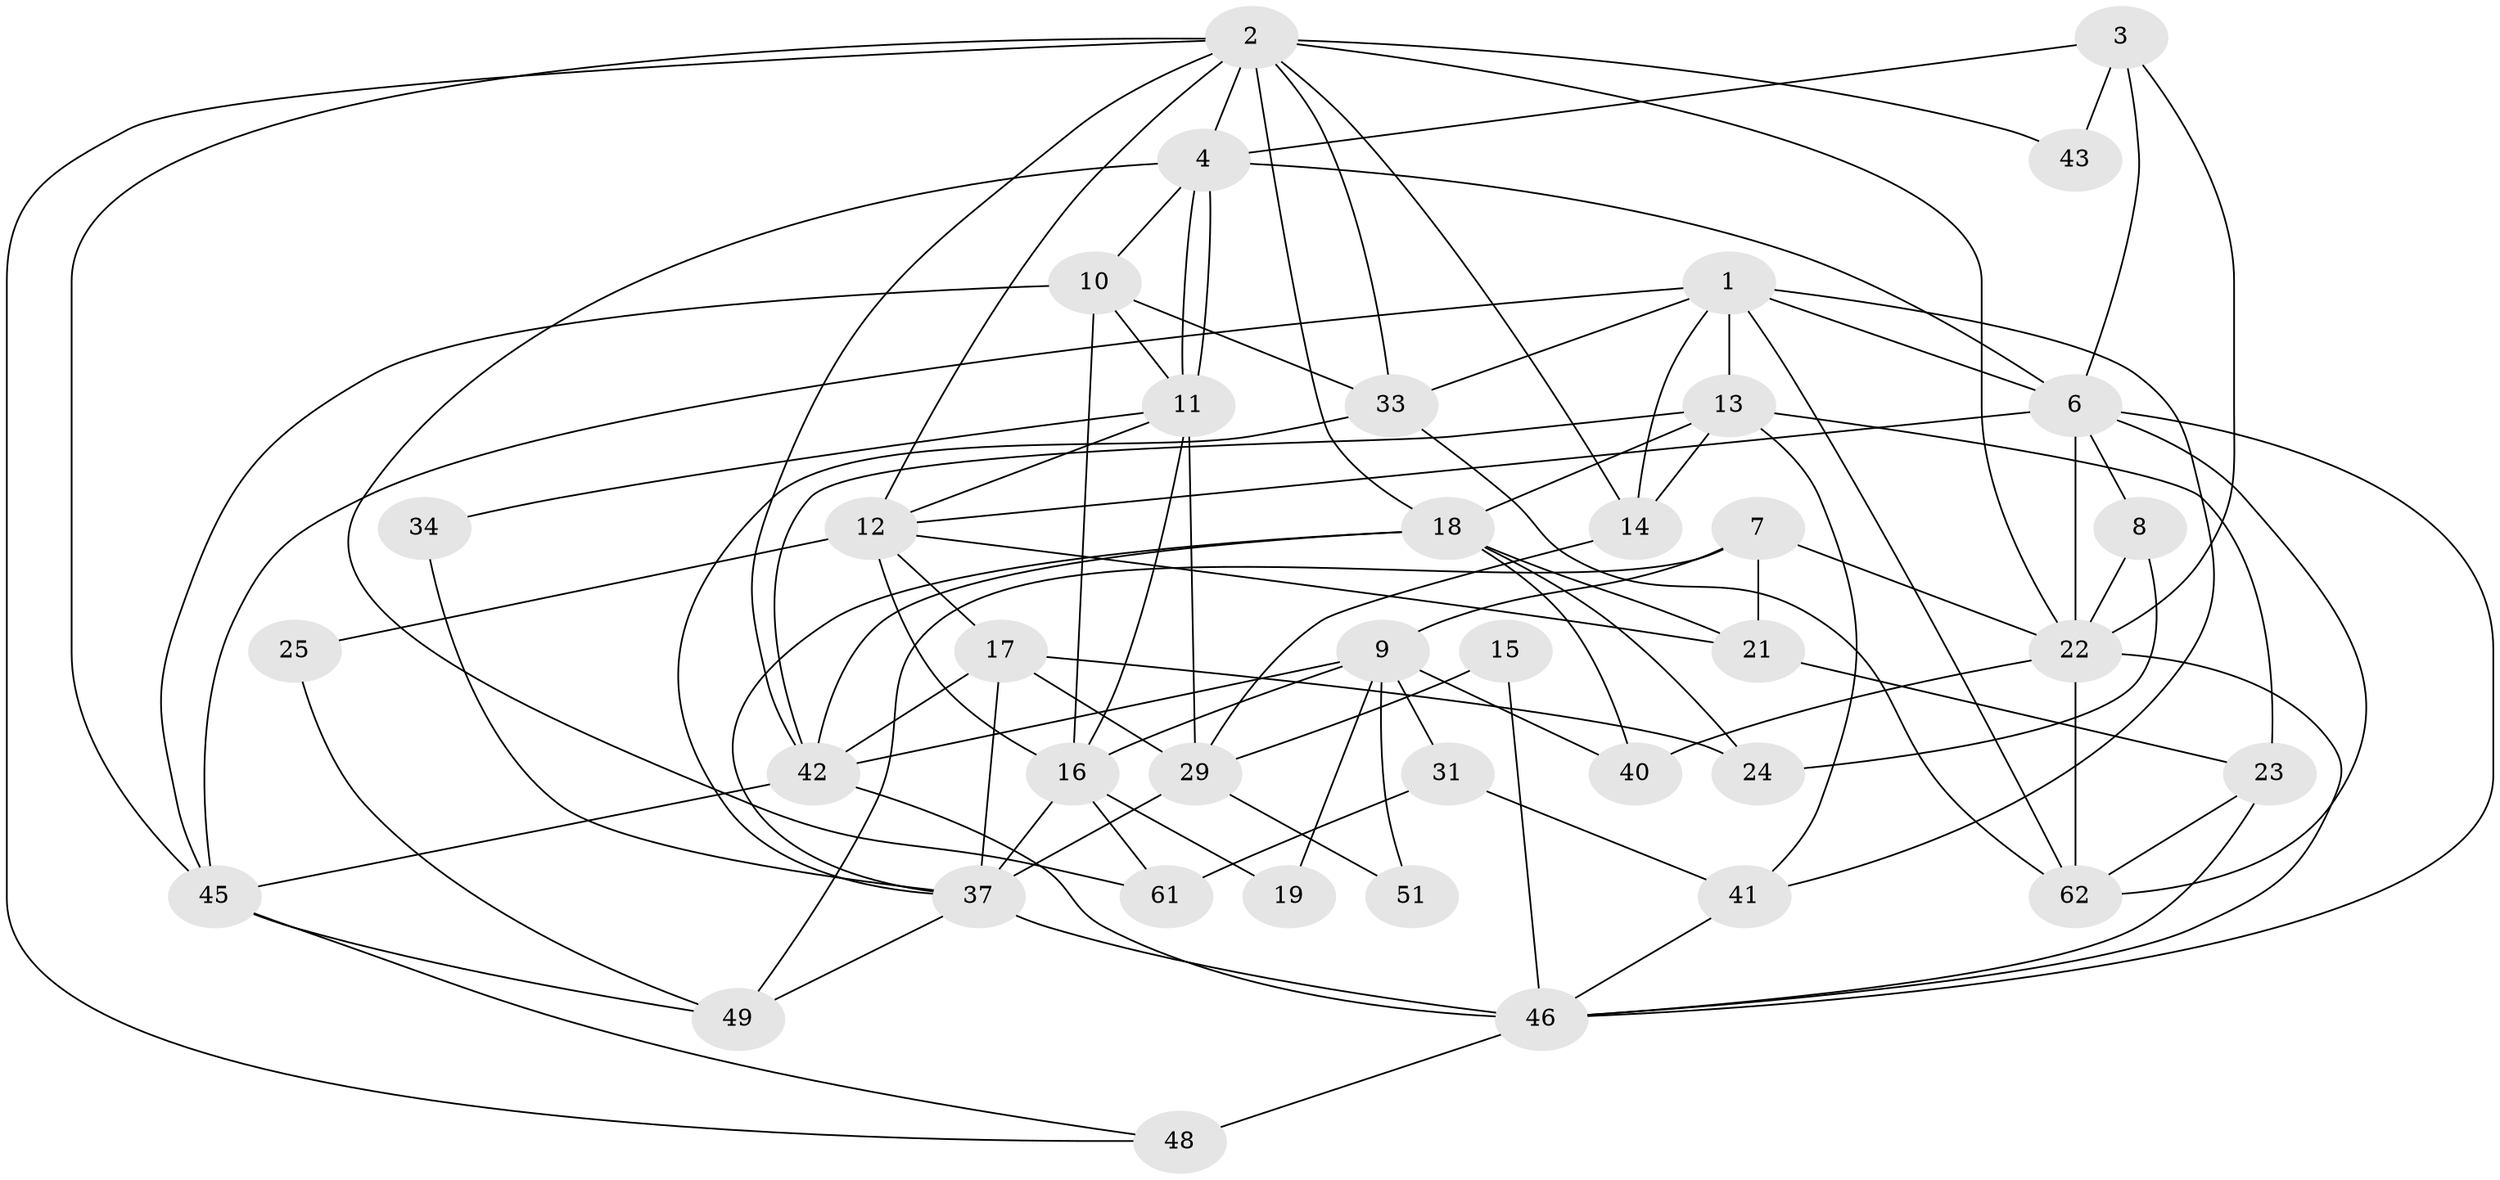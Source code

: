 // original degree distribution, {3: 0.27419354838709675, 7: 0.04838709677419355, 5: 0.1935483870967742, 2: 0.14516129032258066, 4: 0.24193548387096775, 6: 0.08064516129032258, 8: 0.016129032258064516}
// Generated by graph-tools (version 1.1) at 2025/11/02/27/25 16:11:18]
// undirected, 39 vertices, 97 edges
graph export_dot {
graph [start="1"]
  node [color=gray90,style=filled];
  1 [super="+28"];
  2 [super="+55"];
  3 [super="+5"];
  4 [super="+39"];
  6 [super="+60"];
  7 [super="+26"];
  8;
  9 [super="+36"];
  10 [super="+58"];
  11 [super="+27"];
  12 [super="+20"];
  13 [super="+38"];
  14;
  15;
  16 [super="+32"];
  17;
  18 [super="+44"];
  19;
  21;
  22 [super="+30"];
  23 [super="+52"];
  24 [super="+59"];
  25;
  29 [super="+53"];
  31;
  33 [super="+35"];
  34;
  37 [super="+56"];
  40;
  41;
  42 [super="+47"];
  43;
  45 [super="+50"];
  46 [super="+57"];
  48 [super="+54"];
  49;
  51;
  61;
  62;
  1 -- 14;
  1 -- 33;
  1 -- 6;
  1 -- 41;
  1 -- 45;
  1 -- 62;
  1 -- 13;
  2 -- 12;
  2 -- 4;
  2 -- 14;
  2 -- 43;
  2 -- 48;
  2 -- 33;
  2 -- 18;
  2 -- 45;
  2 -- 42;
  2 -- 22;
  3 -- 22;
  3 -- 43;
  3 -- 6;
  3 -- 4;
  4 -- 11;
  4 -- 11;
  4 -- 10;
  4 -- 61;
  4 -- 6;
  6 -- 62;
  6 -- 8;
  6 -- 22;
  6 -- 12;
  6 -- 46;
  7 -- 49;
  7 -- 9;
  7 -- 21;
  7 -- 22;
  8 -- 22;
  8 -- 24;
  9 -- 31;
  9 -- 19;
  9 -- 51;
  9 -- 40;
  9 -- 16;
  9 -- 42 [weight=2];
  10 -- 11;
  10 -- 45;
  10 -- 16;
  10 -- 33;
  11 -- 34;
  11 -- 16;
  11 -- 12;
  11 -- 29;
  12 -- 21;
  12 -- 25;
  12 -- 16 [weight=2];
  12 -- 17;
  13 -- 41;
  13 -- 14;
  13 -- 23;
  13 -- 18;
  13 -- 42;
  14 -- 29;
  15 -- 29;
  15 -- 46;
  16 -- 61;
  16 -- 19;
  16 -- 37;
  17 -- 37 [weight=2];
  17 -- 29;
  17 -- 24;
  17 -- 42;
  18 -- 40;
  18 -- 37;
  18 -- 21;
  18 -- 24;
  18 -- 42;
  21 -- 23;
  22 -- 62;
  22 -- 40;
  22 -- 46;
  23 -- 46;
  23 -- 62;
  25 -- 49;
  29 -- 51;
  29 -- 37;
  31 -- 41;
  31 -- 61;
  33 -- 62;
  33 -- 37;
  34 -- 37;
  37 -- 46;
  37 -- 49;
  41 -- 46;
  42 -- 45;
  42 -- 46;
  45 -- 49;
  45 -- 48;
  46 -- 48 [weight=2];
}
